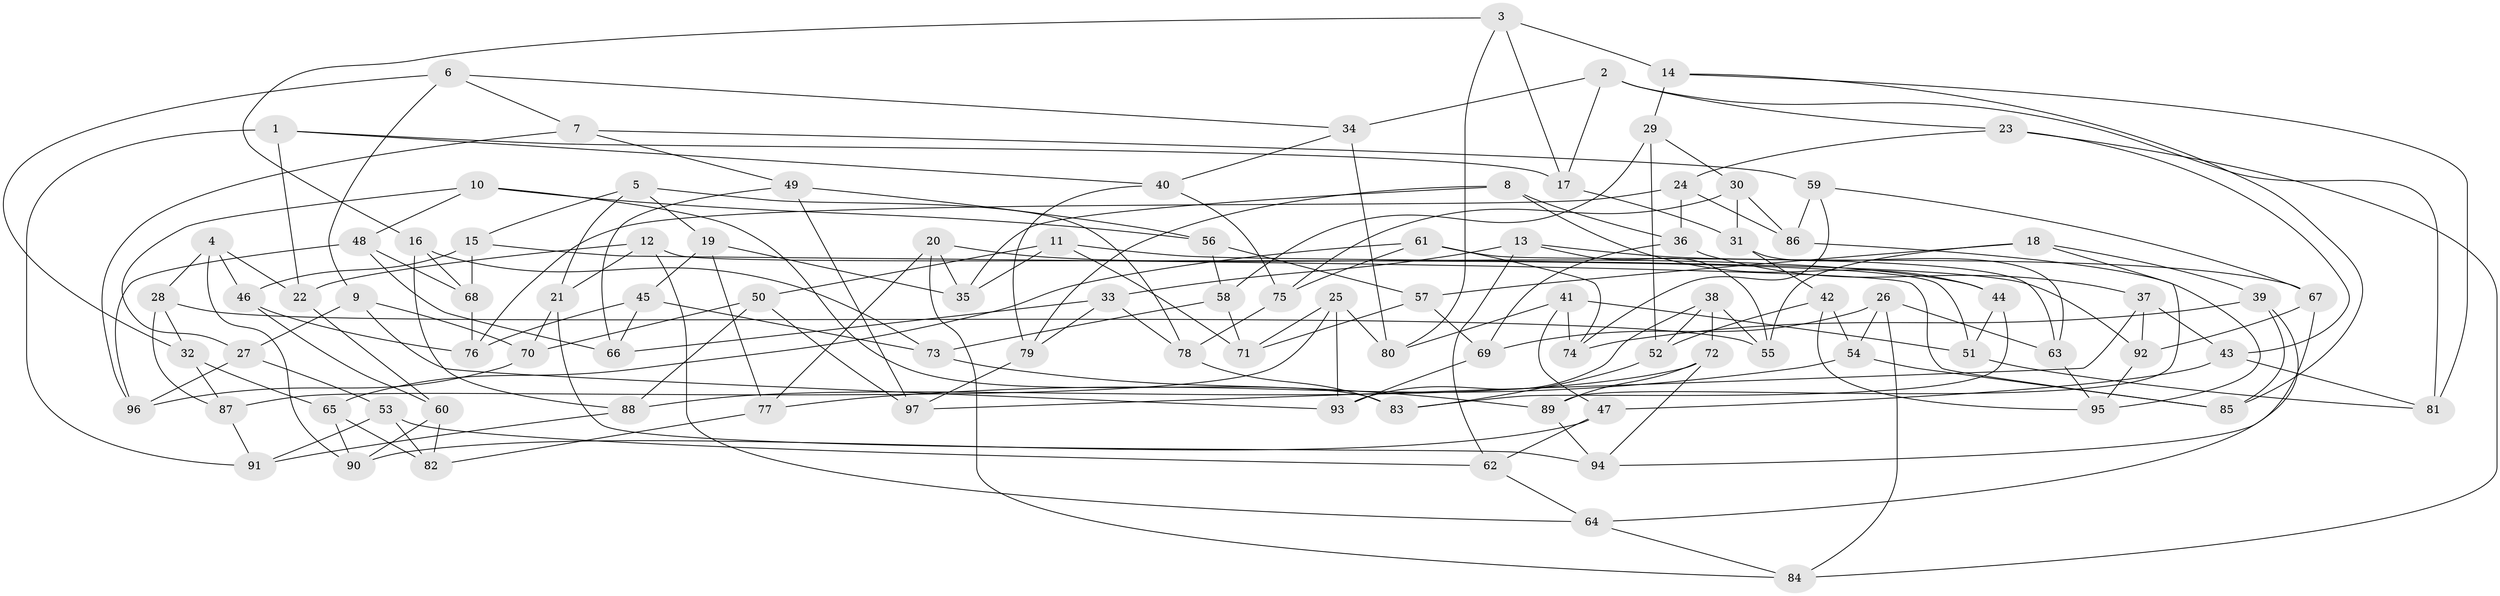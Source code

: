 // coarse degree distribution, {6: 0.4918032786885246, 5: 0.09836065573770492, 4: 0.4098360655737705}
// Generated by graph-tools (version 1.1) at 2025/52/02/27/25 19:52:35]
// undirected, 97 vertices, 194 edges
graph export_dot {
graph [start="1"]
  node [color=gray90,style=filled];
  1;
  2;
  3;
  4;
  5;
  6;
  7;
  8;
  9;
  10;
  11;
  12;
  13;
  14;
  15;
  16;
  17;
  18;
  19;
  20;
  21;
  22;
  23;
  24;
  25;
  26;
  27;
  28;
  29;
  30;
  31;
  32;
  33;
  34;
  35;
  36;
  37;
  38;
  39;
  40;
  41;
  42;
  43;
  44;
  45;
  46;
  47;
  48;
  49;
  50;
  51;
  52;
  53;
  54;
  55;
  56;
  57;
  58;
  59;
  60;
  61;
  62;
  63;
  64;
  65;
  66;
  67;
  68;
  69;
  70;
  71;
  72;
  73;
  74;
  75;
  76;
  77;
  78;
  79;
  80;
  81;
  82;
  83;
  84;
  85;
  86;
  87;
  88;
  89;
  90;
  91;
  92;
  93;
  94;
  95;
  96;
  97;
  1 -- 22;
  1 -- 17;
  1 -- 40;
  1 -- 91;
  2 -- 17;
  2 -- 81;
  2 -- 23;
  2 -- 34;
  3 -- 16;
  3 -- 80;
  3 -- 14;
  3 -- 17;
  4 -- 28;
  4 -- 22;
  4 -- 46;
  4 -- 90;
  5 -- 19;
  5 -- 15;
  5 -- 78;
  5 -- 21;
  6 -- 32;
  6 -- 7;
  6 -- 34;
  6 -- 9;
  7 -- 96;
  7 -- 49;
  7 -- 59;
  8 -- 35;
  8 -- 44;
  8 -- 79;
  8 -- 36;
  9 -- 93;
  9 -- 70;
  9 -- 27;
  10 -- 48;
  10 -- 56;
  10 -- 83;
  10 -- 27;
  11 -- 71;
  11 -- 50;
  11 -- 92;
  11 -- 35;
  12 -- 64;
  12 -- 21;
  12 -- 22;
  12 -- 51;
  13 -- 62;
  13 -- 67;
  13 -- 55;
  13 -- 33;
  14 -- 85;
  14 -- 81;
  14 -- 29;
  15 -- 68;
  15 -- 46;
  15 -- 85;
  16 -- 73;
  16 -- 88;
  16 -- 68;
  17 -- 31;
  18 -- 89;
  18 -- 55;
  18 -- 57;
  18 -- 39;
  19 -- 77;
  19 -- 45;
  19 -- 35;
  20 -- 84;
  20 -- 44;
  20 -- 35;
  20 -- 77;
  21 -- 70;
  21 -- 94;
  22 -- 60;
  23 -- 24;
  23 -- 43;
  23 -- 84;
  24 -- 76;
  24 -- 86;
  24 -- 36;
  25 -- 93;
  25 -- 71;
  25 -- 87;
  25 -- 80;
  26 -- 63;
  26 -- 69;
  26 -- 54;
  26 -- 84;
  27 -- 53;
  27 -- 96;
  28 -- 87;
  28 -- 55;
  28 -- 32;
  29 -- 30;
  29 -- 58;
  29 -- 52;
  30 -- 75;
  30 -- 31;
  30 -- 86;
  31 -- 63;
  31 -- 42;
  32 -- 65;
  32 -- 87;
  33 -- 78;
  33 -- 66;
  33 -- 79;
  34 -- 40;
  34 -- 80;
  36 -- 37;
  36 -- 69;
  37 -- 43;
  37 -- 92;
  37 -- 97;
  38 -- 72;
  38 -- 93;
  38 -- 52;
  38 -- 55;
  39 -- 85;
  39 -- 74;
  39 -- 64;
  40 -- 75;
  40 -- 79;
  41 -- 47;
  41 -- 74;
  41 -- 51;
  41 -- 80;
  42 -- 52;
  42 -- 95;
  42 -- 54;
  43 -- 47;
  43 -- 81;
  44 -- 83;
  44 -- 51;
  45 -- 76;
  45 -- 73;
  45 -- 66;
  46 -- 60;
  46 -- 76;
  47 -- 62;
  47 -- 90;
  48 -- 96;
  48 -- 68;
  48 -- 66;
  49 -- 66;
  49 -- 56;
  49 -- 97;
  50 -- 70;
  50 -- 97;
  50 -- 88;
  51 -- 81;
  52 -- 83;
  53 -- 91;
  53 -- 62;
  53 -- 82;
  54 -- 85;
  54 -- 77;
  56 -- 58;
  56 -- 57;
  57 -- 69;
  57 -- 71;
  58 -- 73;
  58 -- 71;
  59 -- 74;
  59 -- 67;
  59 -- 86;
  60 -- 82;
  60 -- 90;
  61 -- 63;
  61 -- 65;
  61 -- 75;
  61 -- 74;
  62 -- 64;
  63 -- 95;
  64 -- 84;
  65 -- 82;
  65 -- 90;
  67 -- 92;
  67 -- 94;
  68 -- 76;
  69 -- 93;
  70 -- 96;
  72 -- 89;
  72 -- 88;
  72 -- 94;
  73 -- 89;
  75 -- 78;
  77 -- 82;
  78 -- 83;
  79 -- 97;
  86 -- 95;
  87 -- 91;
  88 -- 91;
  89 -- 94;
  92 -- 95;
}
